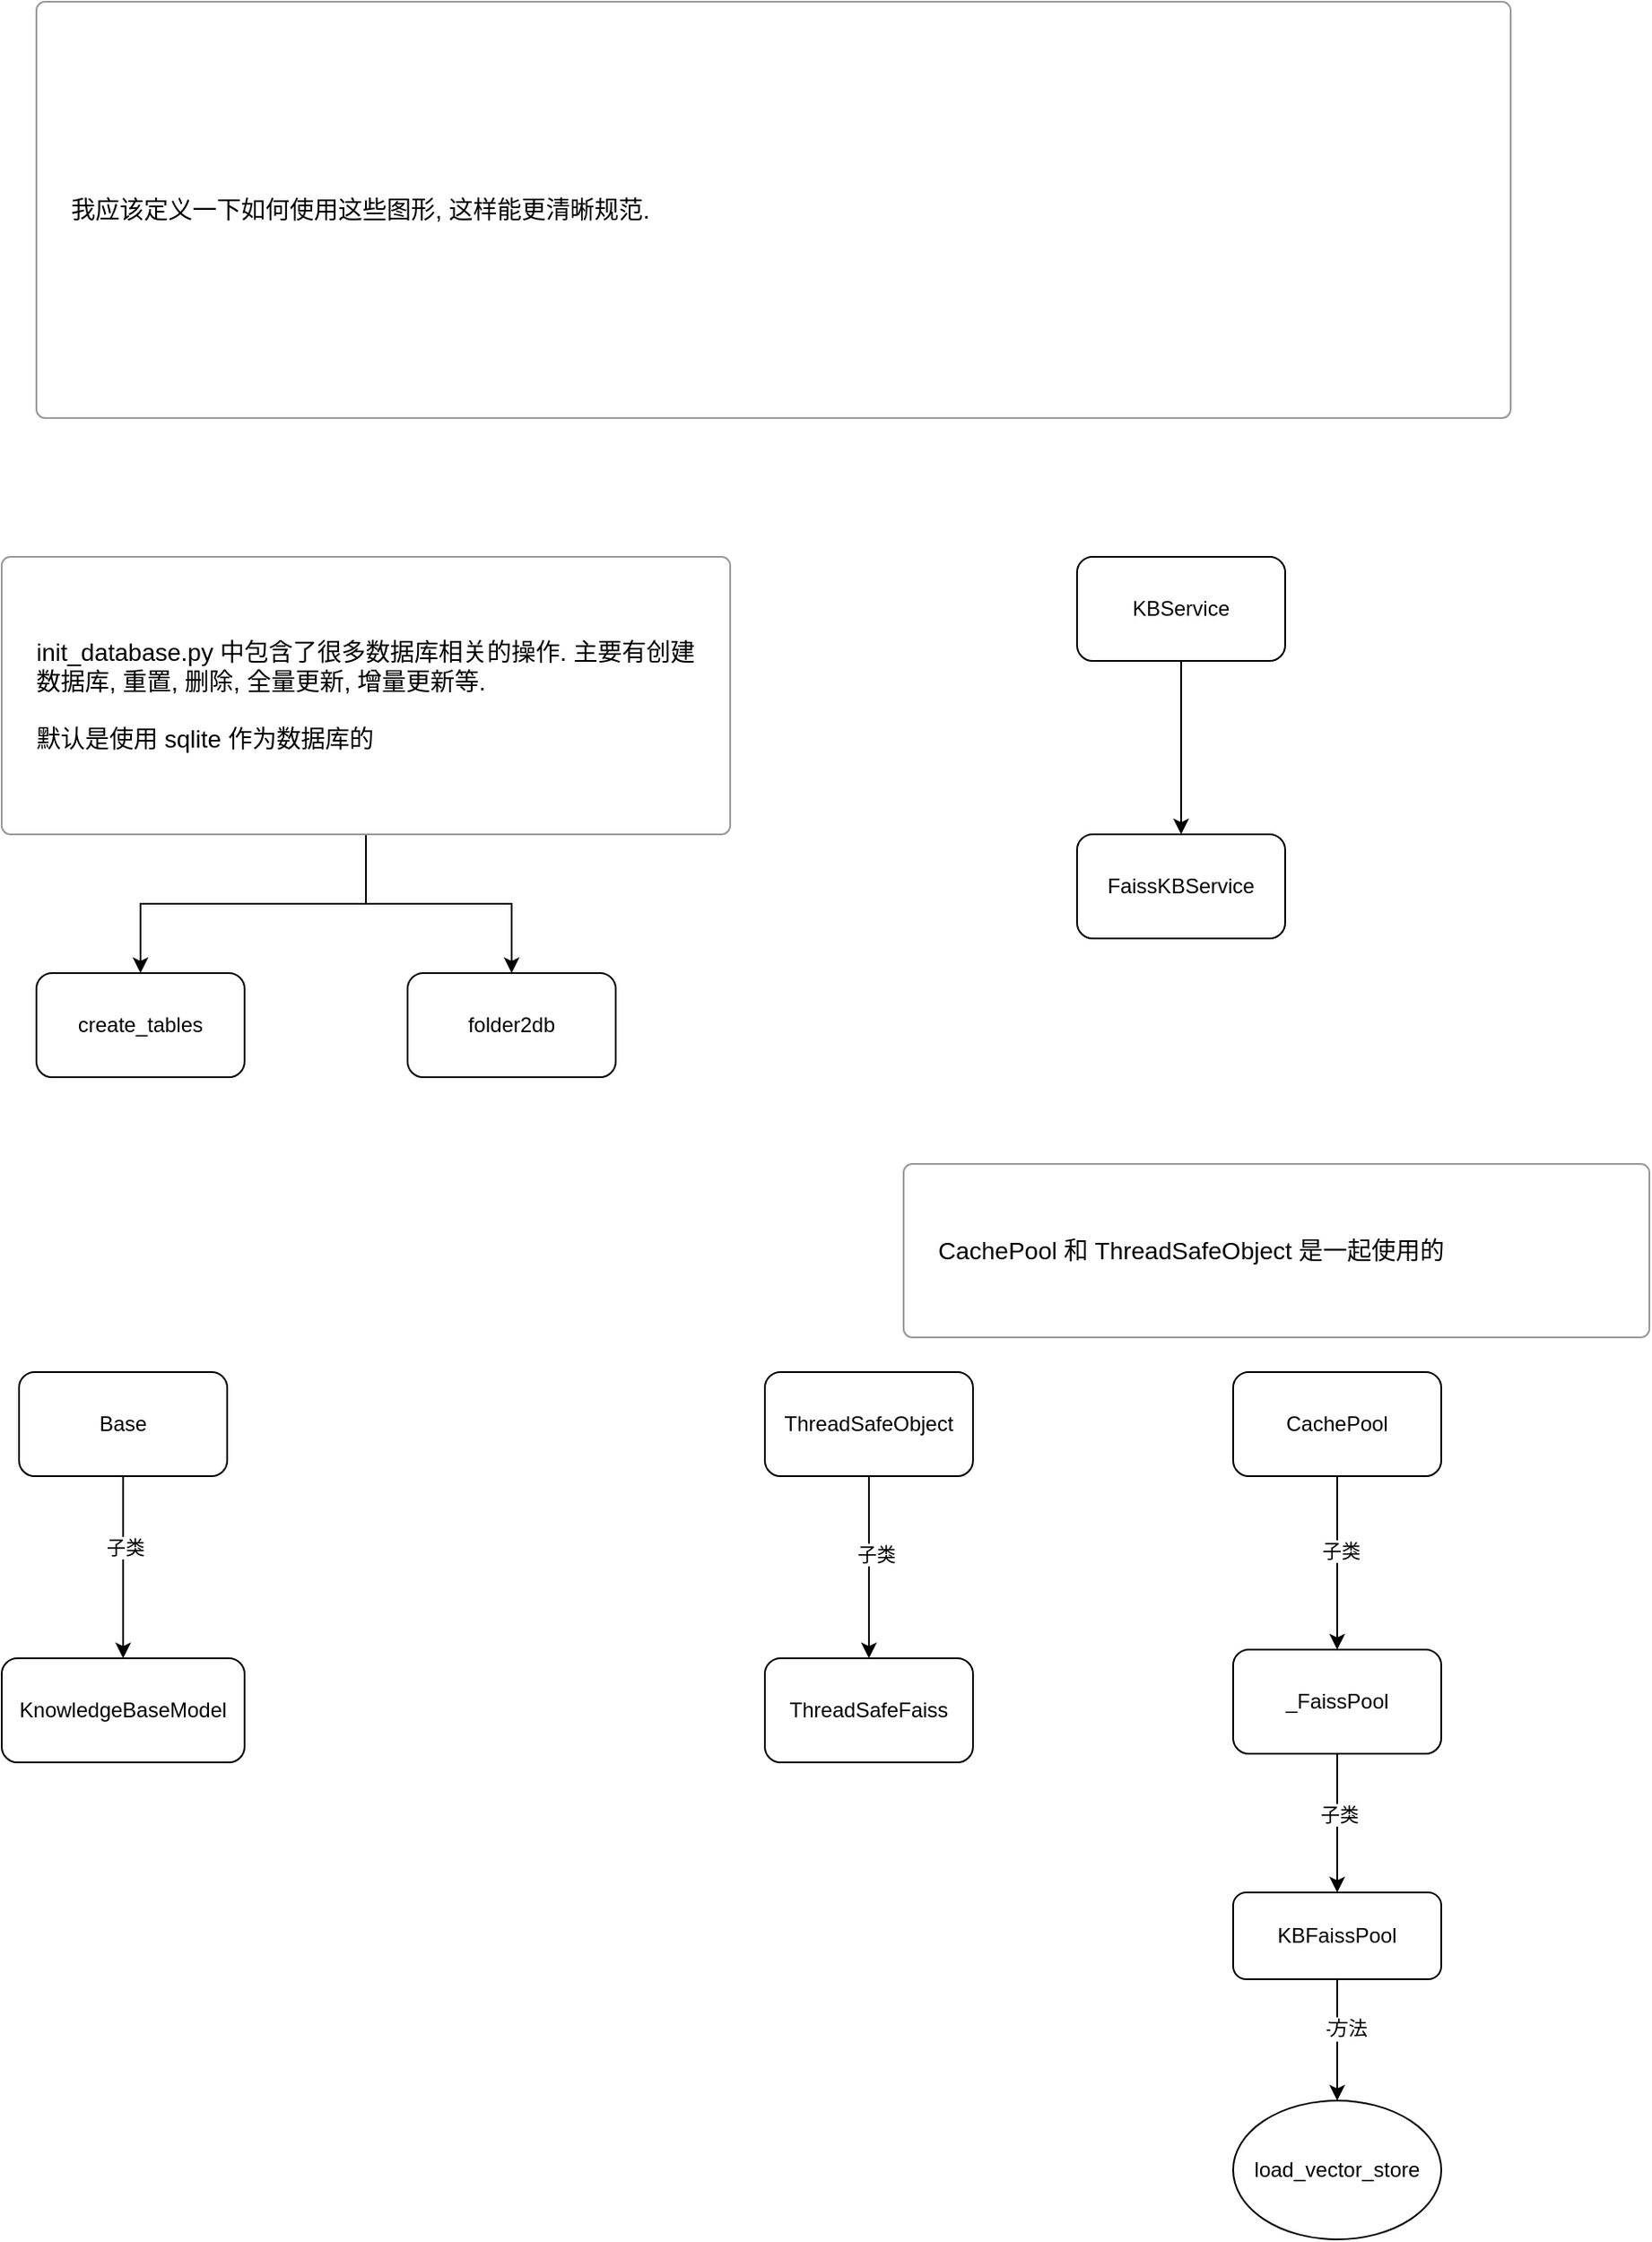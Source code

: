 <mxfile version="22.1.4" type="github">
  <diagram name="第 1 页" id="tyLjIMTKeEUc38fE4QXz">
    <mxGraphModel dx="1587" dy="1834" grid="1" gridSize="10" guides="1" tooltips="1" connect="1" arrows="1" fold="1" page="1" pageScale="1" pageWidth="827" pageHeight="1169" math="0" shadow="0">
      <root>
        <mxCell id="0" />
        <mxCell id="1" parent="0" />
        <mxCell id="-bjUIWqtexf8osAAXRmr-1" value="create_tables" style="rounded=1;whiteSpace=wrap;html=1;" vertex="1" parent="1">
          <mxGeometry x="80" y="190" width="120" height="60" as="geometry" />
        </mxCell>
        <mxCell id="-bjUIWqtexf8osAAXRmr-5" style="edgeStyle=orthogonalEdgeStyle;rounded=0;orthogonalLoop=1;jettySize=auto;html=1;" edge="1" parent="1" source="-bjUIWqtexf8osAAXRmr-2" target="-bjUIWqtexf8osAAXRmr-1">
          <mxGeometry relative="1" as="geometry" />
        </mxCell>
        <mxCell id="-bjUIWqtexf8osAAXRmr-6" style="edgeStyle=orthogonalEdgeStyle;rounded=0;orthogonalLoop=1;jettySize=auto;html=1;" edge="1" parent="1" source="-bjUIWqtexf8osAAXRmr-2" target="-bjUIWqtexf8osAAXRmr-3">
          <mxGeometry relative="1" as="geometry" />
        </mxCell>
        <mxCell id="-bjUIWqtexf8osAAXRmr-2" value="&lt;font color=&quot;#000000&quot;&gt;init_database.py 中包含了很多数据库相关的操作. 主要有创建数据库, 重置, 删除, 全量更新, 增量更新等.&lt;br&gt;&lt;br&gt;默认是使用 sqlite 作为数据库的&lt;br&gt;&lt;/font&gt;" style="html=1;shadow=0;dashed=0;shape=mxgraph.bootstrap.rrect;rSize=5;strokeColor=#999999;strokeWidth=1;fillColor=#FFFFFF;fontColor=#6C767D;whiteSpace=wrap;align=left;verticalAlign=middle;spacingLeft=10;fontSize=14;spacing=10;" vertex="1" parent="1">
          <mxGeometry x="60" y="-50" width="420" height="160" as="geometry" />
        </mxCell>
        <mxCell id="-bjUIWqtexf8osAAXRmr-3" value="folder2db" style="rounded=1;whiteSpace=wrap;html=1;" vertex="1" parent="1">
          <mxGeometry x="294" y="190" width="120" height="60" as="geometry" />
        </mxCell>
        <mxCell id="-bjUIWqtexf8osAAXRmr-7" value="FaissKBService" style="rounded=1;whiteSpace=wrap;html=1;" vertex="1" parent="1">
          <mxGeometry x="680" y="110" width="120" height="60" as="geometry" />
        </mxCell>
        <mxCell id="-bjUIWqtexf8osAAXRmr-9" style="edgeStyle=orthogonalEdgeStyle;rounded=0;orthogonalLoop=1;jettySize=auto;html=1;" edge="1" parent="1" source="-bjUIWqtexf8osAAXRmr-8" target="-bjUIWqtexf8osAAXRmr-7">
          <mxGeometry relative="1" as="geometry" />
        </mxCell>
        <mxCell id="-bjUIWqtexf8osAAXRmr-8" value="KBService" style="rounded=1;whiteSpace=wrap;html=1;" vertex="1" parent="1">
          <mxGeometry x="680" y="-50" width="120" height="60" as="geometry" />
        </mxCell>
        <mxCell id="-bjUIWqtexf8osAAXRmr-12" style="edgeStyle=orthogonalEdgeStyle;rounded=0;orthogonalLoop=1;jettySize=auto;html=1;" edge="1" parent="1" source="-bjUIWqtexf8osAAXRmr-10" target="-bjUIWqtexf8osAAXRmr-11">
          <mxGeometry relative="1" as="geometry" />
        </mxCell>
        <mxCell id="-bjUIWqtexf8osAAXRmr-26" value="子类" style="edgeLabel;html=1;align=center;verticalAlign=middle;resizable=0;points=[];" vertex="1" connectable="0" parent="-bjUIWqtexf8osAAXRmr-12">
          <mxGeometry x="-0.223" y="1" relative="1" as="geometry">
            <mxPoint as="offset" />
          </mxGeometry>
        </mxCell>
        <mxCell id="-bjUIWqtexf8osAAXRmr-10" value="Base" style="rounded=1;whiteSpace=wrap;html=1;" vertex="1" parent="1">
          <mxGeometry x="70" y="420" width="120" height="60" as="geometry" />
        </mxCell>
        <mxCell id="-bjUIWqtexf8osAAXRmr-11" value="KnowledgeBaseModel" style="rounded=1;whiteSpace=wrap;html=1;" vertex="1" parent="1">
          <mxGeometry x="60" y="585" width="140" height="60" as="geometry" />
        </mxCell>
        <mxCell id="-bjUIWqtexf8osAAXRmr-18" style="edgeStyle=orthogonalEdgeStyle;rounded=0;orthogonalLoop=1;jettySize=auto;html=1;" edge="1" parent="1" source="-bjUIWqtexf8osAAXRmr-13" target="-bjUIWqtexf8osAAXRmr-14">
          <mxGeometry relative="1" as="geometry" />
        </mxCell>
        <mxCell id="-bjUIWqtexf8osAAXRmr-27" value="子类" style="edgeLabel;html=1;align=center;verticalAlign=middle;resizable=0;points=[];" vertex="1" connectable="0" parent="-bjUIWqtexf8osAAXRmr-18">
          <mxGeometry x="-0.143" y="4" relative="1" as="geometry">
            <mxPoint as="offset" />
          </mxGeometry>
        </mxCell>
        <mxCell id="-bjUIWqtexf8osAAXRmr-13" value="ThreadSafeObject" style="rounded=1;whiteSpace=wrap;html=1;" vertex="1" parent="1">
          <mxGeometry x="500" y="420" width="120" height="60" as="geometry" />
        </mxCell>
        <mxCell id="-bjUIWqtexf8osAAXRmr-14" value="ThreadSafeFaiss" style="rounded=1;whiteSpace=wrap;html=1;" vertex="1" parent="1">
          <mxGeometry x="500" y="585" width="120" height="60" as="geometry" />
        </mxCell>
        <mxCell id="-bjUIWqtexf8osAAXRmr-19" style="edgeStyle=orthogonalEdgeStyle;rounded=0;orthogonalLoop=1;jettySize=auto;html=1;entryX=0.5;entryY=0;entryDx=0;entryDy=0;" edge="1" parent="1" source="-bjUIWqtexf8osAAXRmr-15" target="-bjUIWqtexf8osAAXRmr-16">
          <mxGeometry relative="1" as="geometry" />
        </mxCell>
        <mxCell id="-bjUIWqtexf8osAAXRmr-28" value="子类" style="edgeLabel;html=1;align=center;verticalAlign=middle;resizable=0;points=[];" vertex="1" connectable="0" parent="-bjUIWqtexf8osAAXRmr-19">
          <mxGeometry x="-0.14" y="2" relative="1" as="geometry">
            <mxPoint as="offset" />
          </mxGeometry>
        </mxCell>
        <mxCell id="-bjUIWqtexf8osAAXRmr-15" value="CachePool" style="rounded=1;whiteSpace=wrap;html=1;" vertex="1" parent="1">
          <mxGeometry x="770" y="420" width="120" height="60" as="geometry" />
        </mxCell>
        <mxCell id="-bjUIWqtexf8osAAXRmr-20" style="edgeStyle=orthogonalEdgeStyle;rounded=0;orthogonalLoop=1;jettySize=auto;html=1;entryX=0.5;entryY=0;entryDx=0;entryDy=0;" edge="1" parent="1" source="-bjUIWqtexf8osAAXRmr-16" target="-bjUIWqtexf8osAAXRmr-17">
          <mxGeometry relative="1" as="geometry" />
        </mxCell>
        <mxCell id="-bjUIWqtexf8osAAXRmr-29" value="子类" style="edgeLabel;html=1;align=center;verticalAlign=middle;resizable=0;points=[];" vertex="1" connectable="0" parent="-bjUIWqtexf8osAAXRmr-20">
          <mxGeometry x="-0.125" y="1" relative="1" as="geometry">
            <mxPoint as="offset" />
          </mxGeometry>
        </mxCell>
        <mxCell id="-bjUIWqtexf8osAAXRmr-16" value="_FaissPool" style="rounded=1;whiteSpace=wrap;html=1;" vertex="1" parent="1">
          <mxGeometry x="770" y="580" width="120" height="60" as="geometry" />
        </mxCell>
        <mxCell id="-bjUIWqtexf8osAAXRmr-24" style="edgeStyle=orthogonalEdgeStyle;rounded=0;orthogonalLoop=1;jettySize=auto;html=1;entryX=0.5;entryY=0;entryDx=0;entryDy=0;" edge="1" parent="1" source="-bjUIWqtexf8osAAXRmr-17" target="-bjUIWqtexf8osAAXRmr-23">
          <mxGeometry relative="1" as="geometry" />
        </mxCell>
        <mxCell id="-bjUIWqtexf8osAAXRmr-30" value="子类" style="edgeLabel;html=1;align=center;verticalAlign=middle;resizable=0;points=[];" vertex="1" connectable="0" parent="-bjUIWqtexf8osAAXRmr-24">
          <mxGeometry x="-0.171" y="4" relative="1" as="geometry">
            <mxPoint as="offset" />
          </mxGeometry>
        </mxCell>
        <mxCell id="-bjUIWqtexf8osAAXRmr-31" value="方法" style="edgeLabel;html=1;align=center;verticalAlign=middle;resizable=0;points=[];" vertex="1" connectable="0" parent="-bjUIWqtexf8osAAXRmr-24">
          <mxGeometry x="-0.211" y="6" relative="1" as="geometry">
            <mxPoint as="offset" />
          </mxGeometry>
        </mxCell>
        <mxCell id="-bjUIWqtexf8osAAXRmr-17" value="KBFaissPool" style="rounded=1;whiteSpace=wrap;html=1;" vertex="1" parent="1">
          <mxGeometry x="770" y="720" width="120" height="50" as="geometry" />
        </mxCell>
        <mxCell id="-bjUIWqtexf8osAAXRmr-21" value="&lt;p&gt;&lt;font color=&quot;#000000&quot;&gt;CachePool 和&amp;nbsp;ThreadSafeObject 是一起使用的&lt;/font&gt;&lt;/p&gt;" style="html=1;shadow=0;dashed=0;shape=mxgraph.bootstrap.rrect;rSize=5;strokeColor=#999999;strokeWidth=1;fillColor=#FFFFFF;fontColor=#6C767D;whiteSpace=wrap;align=left;verticalAlign=middle;spacingLeft=10;fontSize=14;spacing=10;" vertex="1" parent="1">
          <mxGeometry x="580" y="300" width="430" height="100" as="geometry" />
        </mxCell>
        <mxCell id="-bjUIWqtexf8osAAXRmr-23" value="load_vector_store" style="ellipse;whiteSpace=wrap;html=1;" vertex="1" parent="1">
          <mxGeometry x="770" y="840" width="120" height="80" as="geometry" />
        </mxCell>
        <mxCell id="-bjUIWqtexf8osAAXRmr-25" value="&lt;font color=&quot;#000000&quot;&gt;我应该定义一下如何使用这些图形, 这样能更清晰规范.&lt;/font&gt;" style="html=1;shadow=0;dashed=0;shape=mxgraph.bootstrap.rrect;rSize=5;strokeColor=#999999;strokeWidth=1;fillColor=#FFFFFF;fontColor=#6C767D;whiteSpace=wrap;align=left;verticalAlign=middle;spacingLeft=10;fontSize=14;spacing=10;" vertex="1" parent="1">
          <mxGeometry x="80" y="-370" width="850" height="240" as="geometry" />
        </mxCell>
      </root>
    </mxGraphModel>
  </diagram>
</mxfile>
